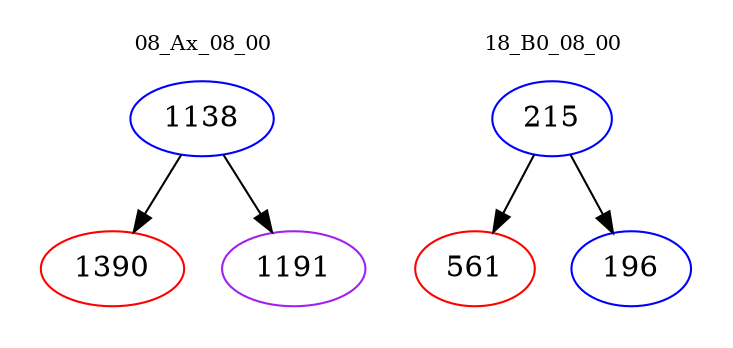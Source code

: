digraph{
subgraph cluster_0 {
color = white
label = "08_Ax_08_00";
fontsize=10;
T0_1138 [label="1138", color="blue"]
T0_1138 -> T0_1390 [color="black"]
T0_1390 [label="1390", color="red"]
T0_1138 -> T0_1191 [color="black"]
T0_1191 [label="1191", color="purple"]
}
subgraph cluster_1 {
color = white
label = "18_B0_08_00";
fontsize=10;
T1_215 [label="215", color="blue"]
T1_215 -> T1_561 [color="black"]
T1_561 [label="561", color="red"]
T1_215 -> T1_196 [color="black"]
T1_196 [label="196", color="blue"]
}
}
